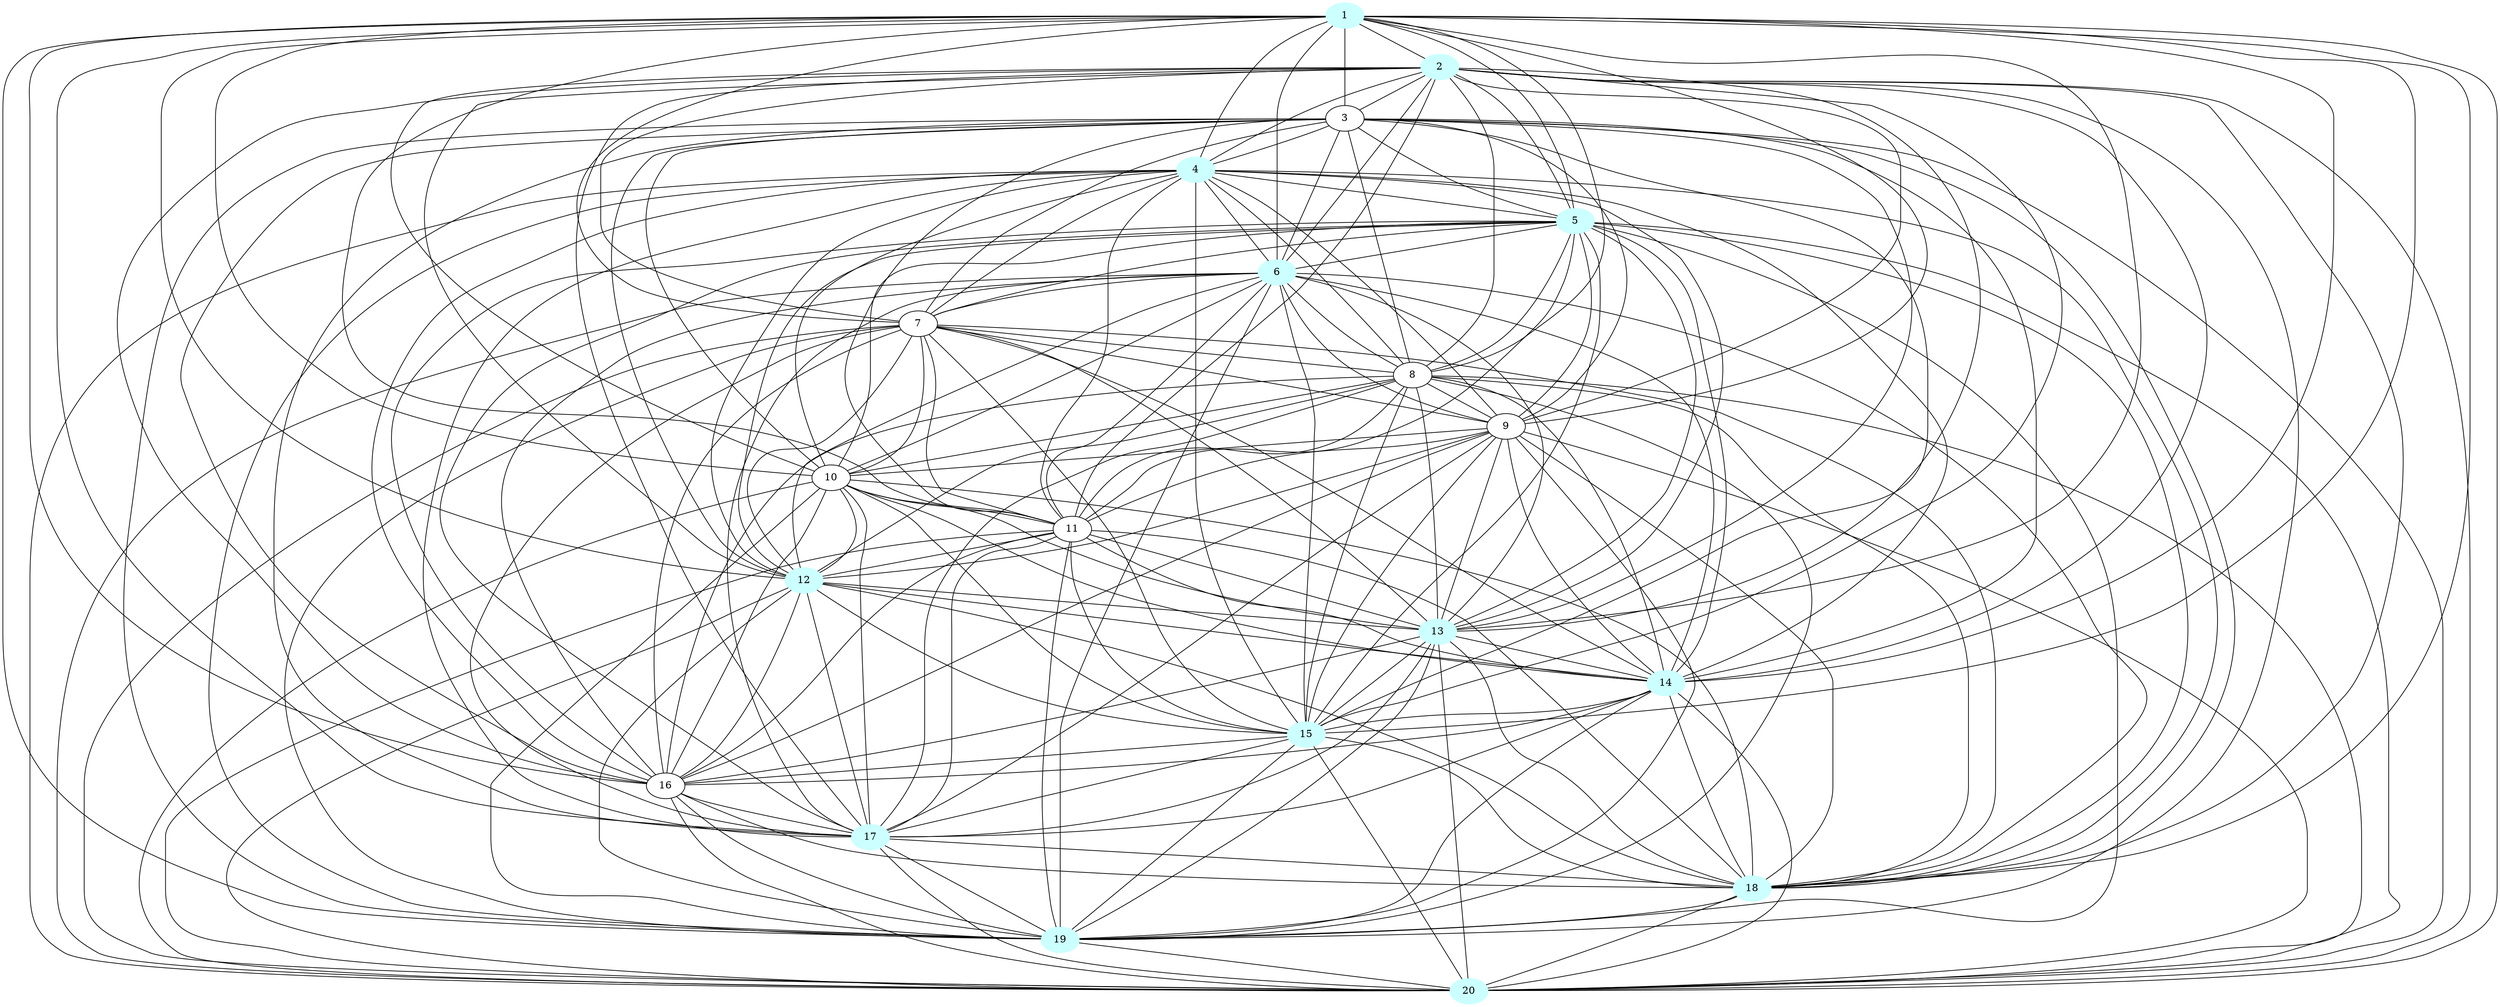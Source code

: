 graph G {
    1 [style=filled, color="#CCFFFF"];
    2 [style=filled, color="#CCFFFF"];
    4 [style=filled, color="#CCFFFF"];
    5 [style=filled, color="#CCFFFF"];
    6 [style=filled, color="#CCFFFF"];
    12 [style=filled, color="#CCFFFF"];
    13 [style=filled, color="#CCFFFF"];
    14 [style=filled, color="#CCFFFF"];
    15 [style=filled, color="#CCFFFF"];
    17 [style=filled, color="#CCFFFF"];
    18 [style=filled, color="#CCFFFF"];
    19 [style=filled, color="#CCFFFF"];
    20 [style=filled, color="#CCFFFF"];
    1 -- 2 [len= 3]
    1 -- 3 [len= 4]
    1 -- 4 [len= 4]
    1 -- 5 [len= 4]
    1 -- 6 [len= 4]
    1 -- 7 [len= 4]
    1 -- 8 [len= 4]
    1 -- 9 [len= 4]
    1 -- 10 [len= 3]
    1 -- 11 [len= 4]
    1 -- 12 [len= 3]
    1 -- 13 [len= 4]
    1 -- 14 [len= 4]
    1 -- 15 [len= 5]
    1 -- 16 [len= 4]
    1 -- 17 [len= 3]
    1 -- 18 [len= 3]
    1 -- 19 [len= 3]
    1 -- 20 [len= 3]
    2 -- 3 [len= 4]
    2 -- 4 [len= 3]
    2 -- 5 [len= 4]
    2 -- 6 [len= 3]
    2 -- 7 [len= 3]
    2 -- 8 [len= 3]
    2 -- 9 [len= 4]
    2 -- 10 [len= 3]
    2 -- 11 [len= 3]
    2 -- 12 [len= 3]
    2 -- 13 [len= 4]
    2 -- 14 [len= 5]
    2 -- 15 [len= 5]
    2 -- 16 [len= 3]
    2 -- 17 [len= 3]
    2 -- 18 [len= 3]
    2 -- 19 [len= 4]
    2 -- 20 [len= 3]
    3 -- 4 [len= 4]
    3 -- 5 [len= 4]
    3 -- 6 [len= 4]
    3 -- 7 [len= 5]
    3 -- 8 [len= 4]
    3 -- 9 [len= 5]
    3 -- 10 [len= 4]
    3 -- 11 [len= 4]
    3 -- 12 [len= 4]
    3 -- 13 [len= 4]
    3 -- 14 [len= 5]
    3 -- 15 [len= 4]
    3 -- 16 [len= 4]
    3 -- 17 [len= 4]
    3 -- 18 [len= 3]
    3 -- 19 [len= 4]
    3 -- 20 [len= 3]
    4 -- 5 [len= 4]
    4 -- 6 [len= 4]
    4 -- 7 [len= 4]
    4 -- 8 [len= 3]
    4 -- 9 [len= 4]
    4 -- 10 [len= 4]
    4 -- 11 [len= 4]
    4 -- 12 [len= 3]
    4 -- 13 [len= 3]
    4 -- 14 [len= 4]
    4 -- 15 [len= 4]
    4 -- 16 [len= 4]
    4 -- 17 [len= 3]
    4 -- 18 [len= 3]
    4 -- 19 [len= 4]
    4 -- 20 [len= 3]
    5 -- 6 [len= 4]
    5 -- 7 [len= 5]
    5 -- 8 [len= 4]
    5 -- 9 [len= 4]
    5 -- 10 [len= 3]
    5 -- 11 [len= 4]
    5 -- 12 [len= 4]
    5 -- 13 [len= 3]
    5 -- 14 [len= 3]
    5 -- 15 [len= 4]
    5 -- 16 [len= 4]
    5 -- 17 [len= 3]
    5 -- 18 [len= 4]
    5 -- 19 [len= 3]
    5 -- 20 [len= 3]
    6 -- 7 [len= 4]
    6 -- 8 [len= 4]
    6 -- 9 [len= 4]
    6 -- 10 [len= 4]
    6 -- 11 [len= 3]
    6 -- 12 [len= 3]
    6 -- 13 [len= 4]
    6 -- 14 [len= 4]
    6 -- 15 [len= 4]
    6 -- 16 [len= 4]
    6 -- 17 [len= 3]
    6 -- 18 [len= 3]
    6 -- 19 [len= 3]
    6 -- 20 [len= 3]
    7 -- 8 [len= 4]
    7 -- 9 [len= 4]
    7 -- 10 [len= 4]
    7 -- 11 [len= 4]
    7 -- 12 [len= 4]
    7 -- 13 [len= 5]
    7 -- 14 [len= 5]
    7 -- 15 [len= 5]
    7 -- 16 [len= 3]
    7 -- 17 [len= 3]
    7 -- 18 [len= 4]
    7 -- 19 [len= 4]
    7 -- 20 [len= 4]
    8 -- 9 [len= 4]
    8 -- 10 [len= 3]
    8 -- 11 [len= 3]
    8 -- 12 [len= 4]
    8 -- 13 [len= 4]
    8 -- 14 [len= 5]
    8 -- 15 [len= 5]
    8 -- 16 [len= 3]
    8 -- 17 [len= 3]
    8 -- 18 [len= 3]
    8 -- 19 [len= 4]
    8 -- 20 [len= 4]
    9 -- 10 [len= 4]
    9 -- 11 [len= 4]
    9 -- 12 [len= 4]
    9 -- 13 [len= 5]
    9 -- 14 [len= 5]
    9 -- 15 [len= 5]
    9 -- 16 [len= 3]
    9 -- 17 [len= 3]
    9 -- 18 [len= 4]
    9 -- 19 [len= 4]
    9 -- 20 [len= 4]
    10 -- 11 [len= 4]
    10 -- 12 [len= 4]
    10 -- 13 [len= 4]
    10 -- 14 [len= 5]
    10 -- 15 [len= 5]
    10 -- 16 [len= 4]
    10 -- 17 [len= 3]
    10 -- 18 [len= 3]
    10 -- 19 [len= 4]
    10 -- 20 [len= 3]
    11 -- 12 [len= 4]
    11 -- 13 [len= 4]
    11 -- 14 [len= 5]
    11 -- 15 [len= 5]
    11 -- 16 [len= 3]
    11 -- 17 [len= 3]
    11 -- 18 [len= 3]
    11 -- 19 [len= 4]
    11 -- 20 [len= 3]
    12 -- 13 [len= 4]
    12 -- 14 [len= 4]
    12 -- 15 [len= 4]
    12 -- 16 [len= 4]
    12 -- 17 [len= 3]
    12 -- 18 [len= 3]
    12 -- 19 [len= 4]
    12 -- 20 [len= 3]
    13 -- 14 [len= 3]
    13 -- 15 [len= 3]
    13 -- 16 [len= 4]
    13 -- 17 [len= 4]
    13 -- 18 [len= 4]
    13 -- 19 [len= 3]
    13 -- 20 [len= 3]
    14 -- 15 [len= 4]
    14 -- 16 [len= 5]
    14 -- 17 [len= 4]
    14 -- 18 [len= 4]
    14 -- 19 [len= 3]
    14 -- 20 [len= 4]
    15 -- 16 [len= 5]
    15 -- 17 [len= 4]
    15 -- 18 [len= 4]
    15 -- 19 [len= 3]
    15 -- 20 [len= 3]
    16 -- 17 [len= 3]
    16 -- 18 [len= 3]
    16 -- 19 [len= 4]
    16 -- 20 [len= 3]
    17 -- 18 [len= 3]
    17 -- 19 [len= 3]
    17 -- 20 [len= 3]
    18 -- 19 [len= 3]
    18 -- 20 [len= 3]
    19 -- 20 [len= 3]
}
